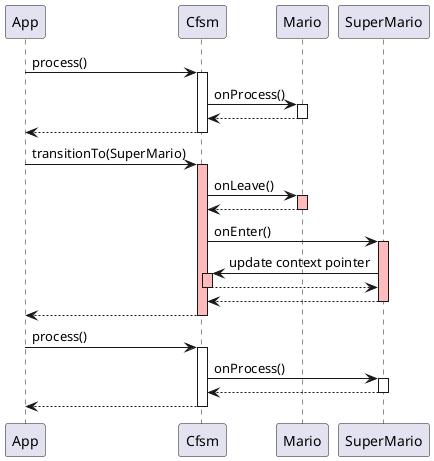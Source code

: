 @startuml CFSM stateAlias1 --> stateAlias2 : messageOrCond2 <<stereotype1>>
autoactivate on

participant App
participant Cfsm
participant Mario
participant SuperMario

App -> Cfsm : process()
Cfsm -> Mario: onProcess()
Cfsm <-- Mario
App <-- Cfsm

App -> Cfsm #FFBBBB: transitionTo(SuperMario) 
Cfsm -> Mario #FFBBBB: onLeave()
Cfsm <-- Mario
Cfsm -> SuperMario #FFBBBB: onEnter()
Cfsm <- SuperMario #FFBBBB: update context pointer
Cfsm --> SuperMario #FFBBBB:
Cfsm <-- SuperMario

App <-- Cfsm
App -> Cfsm : process()
Cfsm -> SuperMario: onProcess()
Cfsm <-- SuperMario
App <-- Cfsm
@enduml